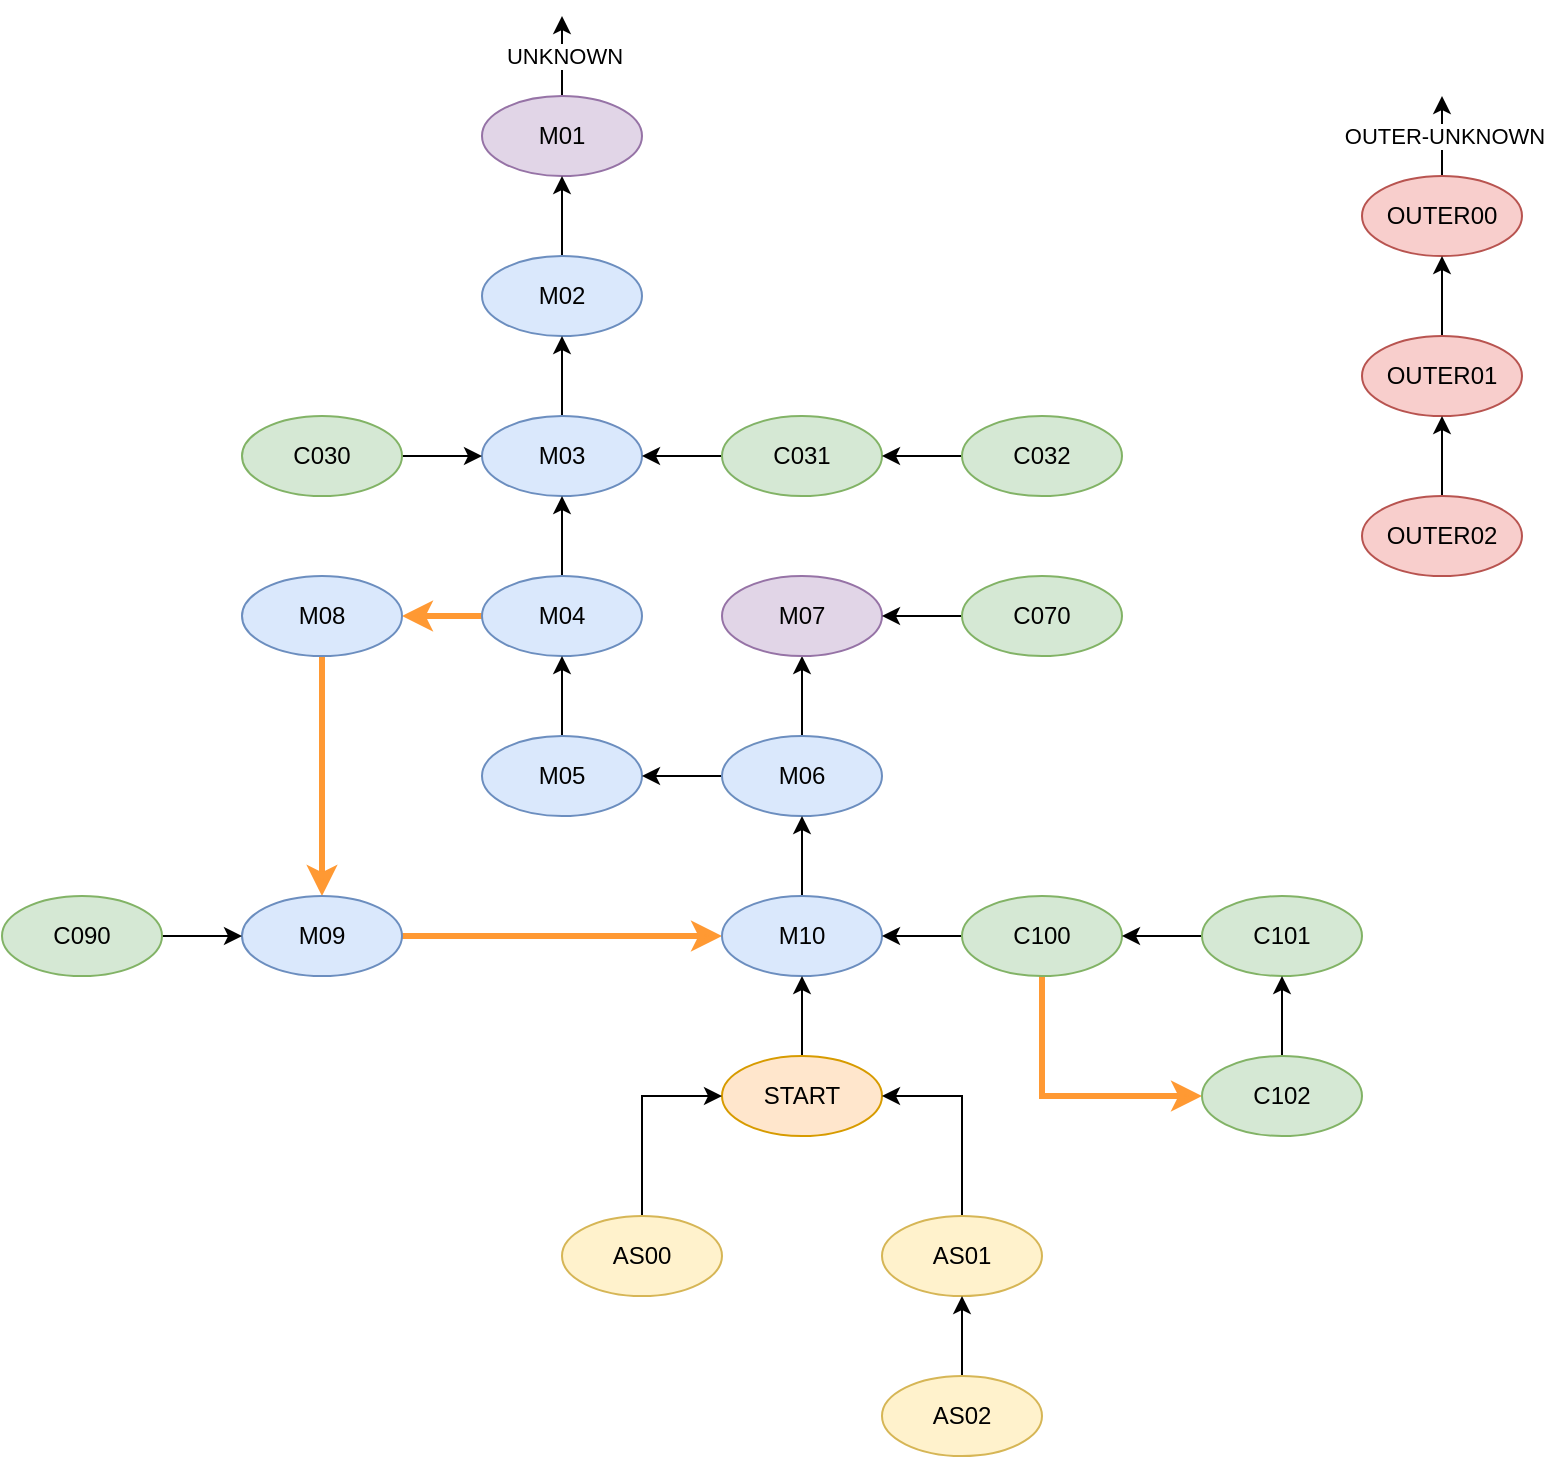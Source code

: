 <mxfile version="20.3.3" type="device"><diagram id="FsqBC-TU8Hc2WQKa8zOf" name="Page-1"><mxGraphModel dx="1350" dy="736" grid="1" gridSize="10" guides="1" tooltips="1" connect="1" arrows="1" fold="1" page="1" pageScale="1" pageWidth="850" pageHeight="1100" math="0" shadow="0"><root><mxCell id="0"/><mxCell id="1" parent="0"/><mxCell id="XeH5j0Hr-f5dWiZxWDEQ-75" value="UNKNOWN" style="edgeStyle=orthogonalEdgeStyle;rounded=0;orthogonalLoop=1;jettySize=auto;html=1;exitX=0.5;exitY=0;exitDx=0;exitDy=0;" parent="1" source="XeH5j0Hr-f5dWiZxWDEQ-1" edge="1"><mxGeometry relative="1" as="geometry"><mxPoint x="320" y="40" as="targetPoint"/></mxGeometry></mxCell><mxCell id="XeH5j0Hr-f5dWiZxWDEQ-1" value="M01" style="ellipse;whiteSpace=wrap;html=1;fillColor=#e1d5e7;strokeColor=#9673a6;" parent="1" vertex="1"><mxGeometry x="280" y="80" width="80" height="40" as="geometry"/></mxCell><mxCell id="XeH5j0Hr-f5dWiZxWDEQ-22" style="edgeStyle=orthogonalEdgeStyle;rounded=0;orthogonalLoop=1;jettySize=auto;html=1;exitX=0.5;exitY=0;exitDx=0;exitDy=0;entryX=0.5;entryY=1;entryDx=0;entryDy=0;" parent="1" source="XeH5j0Hr-f5dWiZxWDEQ-2" target="XeH5j0Hr-f5dWiZxWDEQ-1" edge="1"><mxGeometry relative="1" as="geometry"/></mxCell><mxCell id="XeH5j0Hr-f5dWiZxWDEQ-2" value="M02" style="ellipse;whiteSpace=wrap;html=1;fillColor=#dae8fc;strokeColor=#6c8ebf;" parent="1" vertex="1"><mxGeometry x="280" y="160" width="80" height="40" as="geometry"/></mxCell><mxCell id="XeH5j0Hr-f5dWiZxWDEQ-23" style="edgeStyle=orthogonalEdgeStyle;rounded=0;orthogonalLoop=1;jettySize=auto;html=1;exitX=0.5;exitY=0;exitDx=0;exitDy=0;entryX=0.5;entryY=1;entryDx=0;entryDy=0;" parent="1" source="XeH5j0Hr-f5dWiZxWDEQ-3" target="XeH5j0Hr-f5dWiZxWDEQ-2" edge="1"><mxGeometry relative="1" as="geometry"/></mxCell><mxCell id="XeH5j0Hr-f5dWiZxWDEQ-3" value="M03" style="ellipse;whiteSpace=wrap;html=1;fillColor=#dae8fc;strokeColor=#6c8ebf;" parent="1" vertex="1"><mxGeometry x="280" y="240" width="80" height="40" as="geometry"/></mxCell><mxCell id="XeH5j0Hr-f5dWiZxWDEQ-25" style="edgeStyle=orthogonalEdgeStyle;rounded=0;orthogonalLoop=1;jettySize=auto;html=1;exitX=0.5;exitY=0;exitDx=0;exitDy=0;entryX=0.5;entryY=1;entryDx=0;entryDy=0;" parent="1" source="XeH5j0Hr-f5dWiZxWDEQ-4" target="XeH5j0Hr-f5dWiZxWDEQ-3" edge="1"><mxGeometry relative="1" as="geometry"/></mxCell><mxCell id="UrUamDO3oYMpdiS-vgry-2" style="edgeStyle=orthogonalEdgeStyle;rounded=0;orthogonalLoop=1;jettySize=auto;html=1;exitX=0;exitY=0.5;exitDx=0;exitDy=0;strokeColor=#FF9933;strokeWidth=3;entryX=1;entryY=0.5;entryDx=0;entryDy=0;" edge="1" parent="1" source="XeH5j0Hr-f5dWiZxWDEQ-4" target="XeH5j0Hr-f5dWiZxWDEQ-8"><mxGeometry relative="1" as="geometry"><mxPoint x="240" y="340" as="targetPoint"/></mxGeometry></mxCell><mxCell id="XeH5j0Hr-f5dWiZxWDEQ-4" value="M04" style="ellipse;whiteSpace=wrap;html=1;fillColor=#dae8fc;strokeColor=#6c8ebf;" parent="1" vertex="1"><mxGeometry x="280" y="320" width="80" height="40" as="geometry"/></mxCell><mxCell id="XeH5j0Hr-f5dWiZxWDEQ-26" style="edgeStyle=orthogonalEdgeStyle;rounded=0;orthogonalLoop=1;jettySize=auto;html=1;exitX=0.5;exitY=0;exitDx=0;exitDy=0;entryX=0.5;entryY=1;entryDx=0;entryDy=0;" parent="1" source="XeH5j0Hr-f5dWiZxWDEQ-5" target="XeH5j0Hr-f5dWiZxWDEQ-4" edge="1"><mxGeometry relative="1" as="geometry"/></mxCell><mxCell id="XeH5j0Hr-f5dWiZxWDEQ-5" value="M05" style="ellipse;whiteSpace=wrap;html=1;fillColor=#dae8fc;strokeColor=#6c8ebf;" parent="1" vertex="1"><mxGeometry x="280" y="400" width="80" height="40" as="geometry"/></mxCell><mxCell id="XeH5j0Hr-f5dWiZxWDEQ-43" style="edgeStyle=orthogonalEdgeStyle;rounded=0;orthogonalLoop=1;jettySize=auto;html=1;exitX=0;exitY=0.5;exitDx=0;exitDy=0;entryX=1;entryY=0.5;entryDx=0;entryDy=0;" parent="1" source="XeH5j0Hr-f5dWiZxWDEQ-6" target="XeH5j0Hr-f5dWiZxWDEQ-5" edge="1"><mxGeometry relative="1" as="geometry"/></mxCell><mxCell id="XeH5j0Hr-f5dWiZxWDEQ-51" style="edgeStyle=orthogonalEdgeStyle;rounded=0;orthogonalLoop=1;jettySize=auto;html=1;exitX=0.5;exitY=0;exitDx=0;exitDy=0;entryX=0.5;entryY=1;entryDx=0;entryDy=0;" parent="1" source="XeH5j0Hr-f5dWiZxWDEQ-6" target="XeH5j0Hr-f5dWiZxWDEQ-7" edge="1"><mxGeometry relative="1" as="geometry"/></mxCell><mxCell id="XeH5j0Hr-f5dWiZxWDEQ-6" value="M06" style="ellipse;whiteSpace=wrap;html=1;fillColor=#dae8fc;strokeColor=#6c8ebf;" parent="1" vertex="1"><mxGeometry x="400" y="400" width="80" height="40" as="geometry"/></mxCell><mxCell id="XeH5j0Hr-f5dWiZxWDEQ-7" value="M07" style="ellipse;whiteSpace=wrap;html=1;fillColor=#e1d5e7;strokeColor=#9673a6;" parent="1" vertex="1"><mxGeometry x="400" y="320" width="80" height="40" as="geometry"/></mxCell><mxCell id="UrUamDO3oYMpdiS-vgry-8" style="edgeStyle=orthogonalEdgeStyle;rounded=0;orthogonalLoop=1;jettySize=auto;html=1;exitX=0.5;exitY=1;exitDx=0;exitDy=0;entryX=0.5;entryY=0;entryDx=0;entryDy=0;strokeColor=#FF9933;strokeWidth=3;" edge="1" parent="1" source="XeH5j0Hr-f5dWiZxWDEQ-8" target="XeH5j0Hr-f5dWiZxWDEQ-16"><mxGeometry relative="1" as="geometry"/></mxCell><mxCell id="XeH5j0Hr-f5dWiZxWDEQ-8" value="M08" style="ellipse;whiteSpace=wrap;html=1;fillColor=#dae8fc;strokeColor=#6c8ebf;" parent="1" vertex="1"><mxGeometry x="160" y="320" width="80" height="40" as="geometry"/></mxCell><mxCell id="UrUamDO3oYMpdiS-vgry-9" style="edgeStyle=orthogonalEdgeStyle;rounded=0;orthogonalLoop=1;jettySize=auto;html=1;exitX=1;exitY=0.5;exitDx=0;exitDy=0;entryX=0;entryY=0.5;entryDx=0;entryDy=0;strokeColor=#FF9933;strokeWidth=3;" edge="1" parent="1" source="XeH5j0Hr-f5dWiZxWDEQ-16" target="XeH5j0Hr-f5dWiZxWDEQ-17"><mxGeometry relative="1" as="geometry"/></mxCell><mxCell id="XeH5j0Hr-f5dWiZxWDEQ-16" value="M09" style="ellipse;whiteSpace=wrap;html=1;fillColor=#dae8fc;strokeColor=#6c8ebf;" parent="1" vertex="1"><mxGeometry x="160" y="480" width="80" height="40" as="geometry"/></mxCell><mxCell id="XeH5j0Hr-f5dWiZxWDEQ-49" style="edgeStyle=orthogonalEdgeStyle;rounded=0;orthogonalLoop=1;jettySize=auto;html=1;exitX=0.5;exitY=0;exitDx=0;exitDy=0;entryX=0.5;entryY=1;entryDx=0;entryDy=0;" parent="1" source="XeH5j0Hr-f5dWiZxWDEQ-17" target="XeH5j0Hr-f5dWiZxWDEQ-6" edge="1"><mxGeometry relative="1" as="geometry"/></mxCell><mxCell id="XeH5j0Hr-f5dWiZxWDEQ-17" value="M10" style="ellipse;whiteSpace=wrap;html=1;fillColor=#dae8fc;strokeColor=#6c8ebf;" parent="1" vertex="1"><mxGeometry x="400" y="480" width="80" height="40" as="geometry"/></mxCell><mxCell id="UrUamDO3oYMpdiS-vgry-4" style="edgeStyle=orthogonalEdgeStyle;rounded=0;orthogonalLoop=1;jettySize=auto;html=1;exitX=1;exitY=0.5;exitDx=0;exitDy=0;entryX=0;entryY=0.5;entryDx=0;entryDy=0;" edge="1" parent="1" source="XeH5j0Hr-f5dWiZxWDEQ-20" target="XeH5j0Hr-f5dWiZxWDEQ-3"><mxGeometry relative="1" as="geometry"/></mxCell><mxCell id="XeH5j0Hr-f5dWiZxWDEQ-20" value="C030" style="ellipse;whiteSpace=wrap;html=1;fillColor=#d5e8d4;strokeColor=#82b366;" parent="1" vertex="1"><mxGeometry x="160" y="240" width="80" height="40" as="geometry"/></mxCell><mxCell id="XeH5j0Hr-f5dWiZxWDEQ-35" style="edgeStyle=orthogonalEdgeStyle;rounded=0;orthogonalLoop=1;jettySize=auto;html=1;exitX=0;exitY=0.5;exitDx=0;exitDy=0;entryX=1;entryY=0.5;entryDx=0;entryDy=0;" parent="1" source="XeH5j0Hr-f5dWiZxWDEQ-33" target="XeH5j0Hr-f5dWiZxWDEQ-3" edge="1"><mxGeometry relative="1" as="geometry"/></mxCell><mxCell id="XeH5j0Hr-f5dWiZxWDEQ-33" value="C031" style="ellipse;whiteSpace=wrap;html=1;fillColor=#d5e8d4;strokeColor=#82b366;" parent="1" vertex="1"><mxGeometry x="400" y="240" width="80" height="40" as="geometry"/></mxCell><mxCell id="XeH5j0Hr-f5dWiZxWDEQ-38" style="edgeStyle=orthogonalEdgeStyle;rounded=0;orthogonalLoop=1;jettySize=auto;html=1;exitX=0;exitY=0.5;exitDx=0;exitDy=0;entryX=1;entryY=0.5;entryDx=0;entryDy=0;" parent="1" source="XeH5j0Hr-f5dWiZxWDEQ-37" target="XeH5j0Hr-f5dWiZxWDEQ-33" edge="1"><mxGeometry relative="1" as="geometry"/></mxCell><mxCell id="XeH5j0Hr-f5dWiZxWDEQ-37" value="C032" style="ellipse;whiteSpace=wrap;html=1;fillColor=#d5e8d4;strokeColor=#82b366;" parent="1" vertex="1"><mxGeometry x="520" y="240" width="80" height="40" as="geometry"/></mxCell><mxCell id="XeH5j0Hr-f5dWiZxWDEQ-53" style="edgeStyle=orthogonalEdgeStyle;rounded=0;orthogonalLoop=1;jettySize=auto;html=1;exitX=0;exitY=0.5;exitDx=0;exitDy=0;entryX=1;entryY=0.5;entryDx=0;entryDy=0;" parent="1" source="XeH5j0Hr-f5dWiZxWDEQ-52" target="XeH5j0Hr-f5dWiZxWDEQ-7" edge="1"><mxGeometry relative="1" as="geometry"/></mxCell><mxCell id="XeH5j0Hr-f5dWiZxWDEQ-52" value="C070" style="ellipse;whiteSpace=wrap;html=1;fillColor=#d5e8d4;strokeColor=#82b366;" parent="1" vertex="1"><mxGeometry x="520" y="320" width="80" height="40" as="geometry"/></mxCell><mxCell id="UrUamDO3oYMpdiS-vgry-7" style="edgeStyle=orthogonalEdgeStyle;rounded=0;orthogonalLoop=1;jettySize=auto;html=1;exitX=1;exitY=0.5;exitDx=0;exitDy=0;entryX=0;entryY=0.5;entryDx=0;entryDy=0;" edge="1" parent="1" source="XeH5j0Hr-f5dWiZxWDEQ-54" target="XeH5j0Hr-f5dWiZxWDEQ-16"><mxGeometry relative="1" as="geometry"/></mxCell><mxCell id="XeH5j0Hr-f5dWiZxWDEQ-54" value="C090" style="ellipse;whiteSpace=wrap;html=1;fillColor=#d5e8d4;strokeColor=#82b366;" parent="1" vertex="1"><mxGeometry x="40" y="480" width="80" height="40" as="geometry"/></mxCell><mxCell id="XeH5j0Hr-f5dWiZxWDEQ-57" style="edgeStyle=orthogonalEdgeStyle;rounded=0;orthogonalLoop=1;jettySize=auto;html=1;exitX=0.5;exitY=0;exitDx=0;exitDy=0;entryX=0.5;entryY=1;entryDx=0;entryDy=0;" parent="1" source="XeH5j0Hr-f5dWiZxWDEQ-56" target="XeH5j0Hr-f5dWiZxWDEQ-17" edge="1"><mxGeometry relative="1" as="geometry"/></mxCell><mxCell id="XeH5j0Hr-f5dWiZxWDEQ-56" value="START" style="ellipse;whiteSpace=wrap;html=1;fillColor=#ffe6cc;strokeColor=#d79b00;" parent="1" vertex="1"><mxGeometry x="400" y="560" width="80" height="40" as="geometry"/></mxCell><mxCell id="UrUamDO3oYMpdiS-vgry-1" style="edgeStyle=orthogonalEdgeStyle;rounded=0;orthogonalLoop=1;jettySize=auto;html=1;exitX=0.5;exitY=1;exitDx=0;exitDy=0;entryX=0;entryY=0.5;entryDx=0;entryDy=0;strokeColor=#FF9933;strokeWidth=3;" edge="1" parent="1" source="XeH5j0Hr-f5dWiZxWDEQ-58" target="XeH5j0Hr-f5dWiZxWDEQ-61"><mxGeometry relative="1" as="geometry"/></mxCell><mxCell id="UrUamDO3oYMpdiS-vgry-5" style="edgeStyle=orthogonalEdgeStyle;rounded=0;orthogonalLoop=1;jettySize=auto;html=1;exitX=0;exitY=0.5;exitDx=0;exitDy=0;entryX=1;entryY=0.5;entryDx=0;entryDy=0;" edge="1" parent="1" source="XeH5j0Hr-f5dWiZxWDEQ-58" target="XeH5j0Hr-f5dWiZxWDEQ-17"><mxGeometry relative="1" as="geometry"/></mxCell><mxCell id="XeH5j0Hr-f5dWiZxWDEQ-58" value="C100" style="ellipse;whiteSpace=wrap;html=1;fillColor=#d5e8d4;strokeColor=#82b366;" parent="1" vertex="1"><mxGeometry x="520" y="480" width="80" height="40" as="geometry"/></mxCell><mxCell id="XeH5j0Hr-f5dWiZxWDEQ-62" style="edgeStyle=orthogonalEdgeStyle;rounded=0;orthogonalLoop=1;jettySize=auto;html=1;exitX=0;exitY=0.5;exitDx=0;exitDy=0;entryX=1;entryY=0.5;entryDx=0;entryDy=0;" parent="1" source="XeH5j0Hr-f5dWiZxWDEQ-60" target="XeH5j0Hr-f5dWiZxWDEQ-58" edge="1"><mxGeometry relative="1" as="geometry"/></mxCell><mxCell id="XeH5j0Hr-f5dWiZxWDEQ-60" value="C101" style="ellipse;whiteSpace=wrap;html=1;fillColor=#d5e8d4;strokeColor=#82b366;" parent="1" vertex="1"><mxGeometry x="640" y="480" width="80" height="40" as="geometry"/></mxCell><mxCell id="XeH5j0Hr-f5dWiZxWDEQ-63" style="edgeStyle=orthogonalEdgeStyle;rounded=0;orthogonalLoop=1;jettySize=auto;html=1;exitX=0.5;exitY=0;exitDx=0;exitDy=0;entryX=0.5;entryY=1;entryDx=0;entryDy=0;" parent="1" source="XeH5j0Hr-f5dWiZxWDEQ-61" target="XeH5j0Hr-f5dWiZxWDEQ-60" edge="1"><mxGeometry relative="1" as="geometry"/></mxCell><mxCell id="XeH5j0Hr-f5dWiZxWDEQ-61" value="C102" style="ellipse;whiteSpace=wrap;html=1;fillColor=#d5e8d4;strokeColor=#82b366;" parent="1" vertex="1"><mxGeometry x="640" y="560" width="80" height="40" as="geometry"/></mxCell><mxCell id="XeH5j0Hr-f5dWiZxWDEQ-69" style="edgeStyle=orthogonalEdgeStyle;rounded=0;orthogonalLoop=1;jettySize=auto;html=1;exitX=0.5;exitY=0;exitDx=0;exitDy=0;entryX=1;entryY=0.5;entryDx=0;entryDy=0;" parent="1" source="XeH5j0Hr-f5dWiZxWDEQ-65" target="XeH5j0Hr-f5dWiZxWDEQ-56" edge="1"><mxGeometry relative="1" as="geometry"/></mxCell><mxCell id="XeH5j0Hr-f5dWiZxWDEQ-65" value="AS01" style="ellipse;whiteSpace=wrap;html=1;fillColor=#fff2cc;strokeColor=#d6b656;" parent="1" vertex="1"><mxGeometry x="480" y="640" width="80" height="40" as="geometry"/></mxCell><mxCell id="XeH5j0Hr-f5dWiZxWDEQ-68" style="edgeStyle=orthogonalEdgeStyle;rounded=0;orthogonalLoop=1;jettySize=auto;html=1;exitX=0.5;exitY=0;exitDx=0;exitDy=0;entryX=0;entryY=0.5;entryDx=0;entryDy=0;" parent="1" source="XeH5j0Hr-f5dWiZxWDEQ-66" target="XeH5j0Hr-f5dWiZxWDEQ-56" edge="1"><mxGeometry relative="1" as="geometry"/></mxCell><mxCell id="XeH5j0Hr-f5dWiZxWDEQ-66" value="AS00" style="ellipse;whiteSpace=wrap;html=1;fillColor=#fff2cc;strokeColor=#d6b656;" parent="1" vertex="1"><mxGeometry x="320" y="640" width="80" height="40" as="geometry"/></mxCell><mxCell id="XeH5j0Hr-f5dWiZxWDEQ-70" style="edgeStyle=orthogonalEdgeStyle;rounded=0;orthogonalLoop=1;jettySize=auto;html=1;exitX=0.5;exitY=0;exitDx=0;exitDy=0;entryX=0.5;entryY=1;entryDx=0;entryDy=0;" parent="1" source="XeH5j0Hr-f5dWiZxWDEQ-67" target="XeH5j0Hr-f5dWiZxWDEQ-65" edge="1"><mxGeometry relative="1" as="geometry"/></mxCell><mxCell id="XeH5j0Hr-f5dWiZxWDEQ-67" value="AS02" style="ellipse;whiteSpace=wrap;html=1;fillColor=#fff2cc;strokeColor=#d6b656;" parent="1" vertex="1"><mxGeometry x="480" y="720" width="80" height="40" as="geometry"/></mxCell><mxCell id="XeH5j0Hr-f5dWiZxWDEQ-74" value="OUTER-UNKNOWN" style="edgeStyle=orthogonalEdgeStyle;rounded=0;orthogonalLoop=1;jettySize=auto;html=1;exitX=0.5;exitY=0;exitDx=0;exitDy=0;" parent="1" source="XeH5j0Hr-f5dWiZxWDEQ-71" edge="1"><mxGeometry relative="1" as="geometry"><mxPoint x="760" y="80" as="targetPoint"/></mxGeometry></mxCell><mxCell id="XeH5j0Hr-f5dWiZxWDEQ-71" value="OUTER00" style="ellipse;whiteSpace=wrap;html=1;fillColor=#f8cecc;strokeColor=#b85450;" parent="1" vertex="1"><mxGeometry x="720" y="120" width="80" height="40" as="geometry"/></mxCell><mxCell id="XeH5j0Hr-f5dWiZxWDEQ-76" style="edgeStyle=orthogonalEdgeStyle;rounded=0;orthogonalLoop=1;jettySize=auto;html=1;exitX=0.5;exitY=0;exitDx=0;exitDy=0;entryX=0.5;entryY=1;entryDx=0;entryDy=0;" parent="1" source="XeH5j0Hr-f5dWiZxWDEQ-72" target="XeH5j0Hr-f5dWiZxWDEQ-71" edge="1"><mxGeometry relative="1" as="geometry"/></mxCell><mxCell id="XeH5j0Hr-f5dWiZxWDEQ-72" value="OUTER01" style="ellipse;whiteSpace=wrap;html=1;fillColor=#f8cecc;strokeColor=#b85450;" parent="1" vertex="1"><mxGeometry x="720" y="200" width="80" height="40" as="geometry"/></mxCell><mxCell id="XeH5j0Hr-f5dWiZxWDEQ-77" style="edgeStyle=orthogonalEdgeStyle;rounded=0;orthogonalLoop=1;jettySize=auto;html=1;exitX=0.5;exitY=0;exitDx=0;exitDy=0;entryX=0.5;entryY=1;entryDx=0;entryDy=0;" parent="1" source="XeH5j0Hr-f5dWiZxWDEQ-73" target="XeH5j0Hr-f5dWiZxWDEQ-72" edge="1"><mxGeometry relative="1" as="geometry"/></mxCell><mxCell id="XeH5j0Hr-f5dWiZxWDEQ-73" value="OUTER02" style="ellipse;whiteSpace=wrap;html=1;fillColor=#f8cecc;strokeColor=#b85450;" parent="1" vertex="1"><mxGeometry x="720" y="280" width="80" height="40" as="geometry"/></mxCell></root></mxGraphModel></diagram></mxfile>